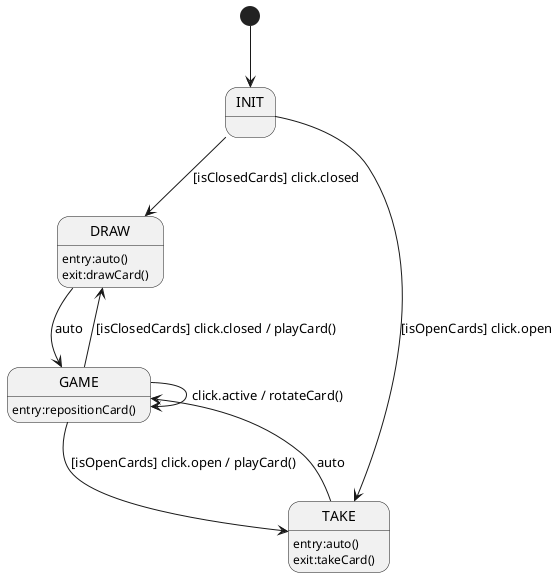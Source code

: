 @startuml
[*] --> INIT
INIT --> DRAW : [isClosedCards] click.closed
INIT --> TAKE : [isOpenCards] click.open
GAME : entry:repositionCard()
GAME --> DRAW : [isClosedCards] click.closed / playCard()
GAME --> TAKE : [isOpenCards] click.open / playCard()
GAME --> GAME : click.active / rotateCard()
DRAW : entry:auto()
DRAW : exit:drawCard()
DRAW --> GAME : auto
TAKE : entry:auto()
TAKE : exit:takeCard()
TAKE --> GAME : auto
@enduml
